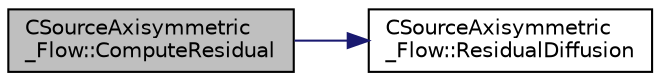 digraph "CSourceAxisymmetric_Flow::ComputeResidual"
{
 // LATEX_PDF_SIZE
  edge [fontname="Helvetica",fontsize="10",labelfontname="Helvetica",labelfontsize="10"];
  node [fontname="Helvetica",fontsize="10",shape=record];
  rankdir="LR";
  Node1 [label="CSourceAxisymmetric\l_Flow::ComputeResidual",height=0.2,width=0.4,color="black", fillcolor="grey75", style="filled", fontcolor="black",tooltip="Residual of the axisymmetric source term."];
  Node1 -> Node2 [color="midnightblue",fontsize="10",style="solid",fontname="Helvetica"];
  Node2 [label="CSourceAxisymmetric\l_Flow::ResidualDiffusion",height=0.2,width=0.4,color="black", fillcolor="white", style="filled",URL="$classCSourceAxisymmetric__Flow.html#a907d709509b081f3b2badcb16b735576",tooltip="Diffusion residual of the axisymmetric source term."];
}

